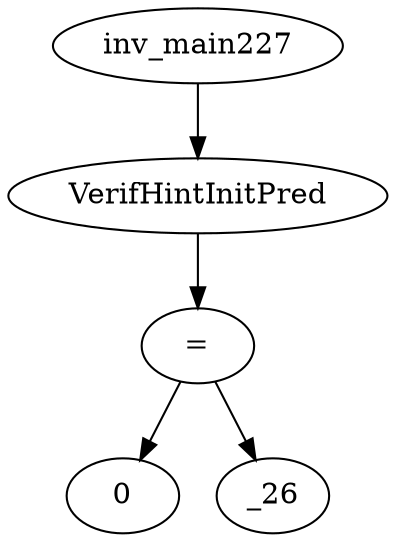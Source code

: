 digraph dag {
0 [label="inv_main227"];
1 [label="VerifHintInitPred"];
2 [label="="];
3 [label="0"];
4 [label="_26"];
0->1
1->2
2->4
2 -> 3
}

